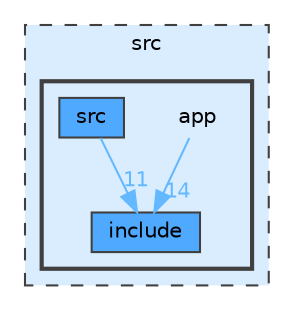 digraph "C:/Users/Muddyblack/Downloads/MetaDataEditorCpp/src/app"
{
 // LATEX_PDF_SIZE
  bgcolor="transparent";
  edge [fontname=Helvetica,fontsize=10,labelfontname=Helvetica,labelfontsize=10];
  node [fontname=Helvetica,fontsize=10,shape=box,height=0.2,width=0.4];
  compound=true
  subgraph clusterdir_68267d1309a1af8e8297ef4c3efbcdba {
    graph [ bgcolor="#daedff", pencolor="grey25", label="src", fontname=Helvetica,fontsize=10 style="filled,dashed", URL="dir_68267d1309a1af8e8297ef4c3efbcdba.html",tooltip=""]
  subgraph clusterdir_5194e5fea318fda12687127c23f8aba1 {
    graph [ bgcolor="#daedff", pencolor="grey25", label="", fontname=Helvetica,fontsize=10 style="filled,bold", URL="dir_5194e5fea318fda12687127c23f8aba1.html",tooltip=""]
    dir_5194e5fea318fda12687127c23f8aba1 [shape=plaintext, label="app"];
  dir_7c2f2d2d99654f8da238c9d6523cfb31 [label="include", fillcolor="#4ea9ff", color="grey25", style="filled", URL="dir_7c2f2d2d99654f8da238c9d6523cfb31.html",tooltip=""];
  dir_2fc95bd087e09d964df8e9d0b1c0661a [label="src", fillcolor="#4ea9ff", color="grey25", style="filled", URL="dir_2fc95bd087e09d964df8e9d0b1c0661a.html",tooltip=""];
  }
  }
  dir_5194e5fea318fda12687127c23f8aba1->dir_7c2f2d2d99654f8da238c9d6523cfb31 [headlabel="14", labeldistance=1.5 headhref="dir_000000_000001.html" color="steelblue1" fontcolor="steelblue1"];
  dir_2fc95bd087e09d964df8e9d0b1c0661a->dir_7c2f2d2d99654f8da238c9d6523cfb31 [headlabel="11", labeldistance=1.5 headhref="dir_000003_000001.html" color="steelblue1" fontcolor="steelblue1"];
}
